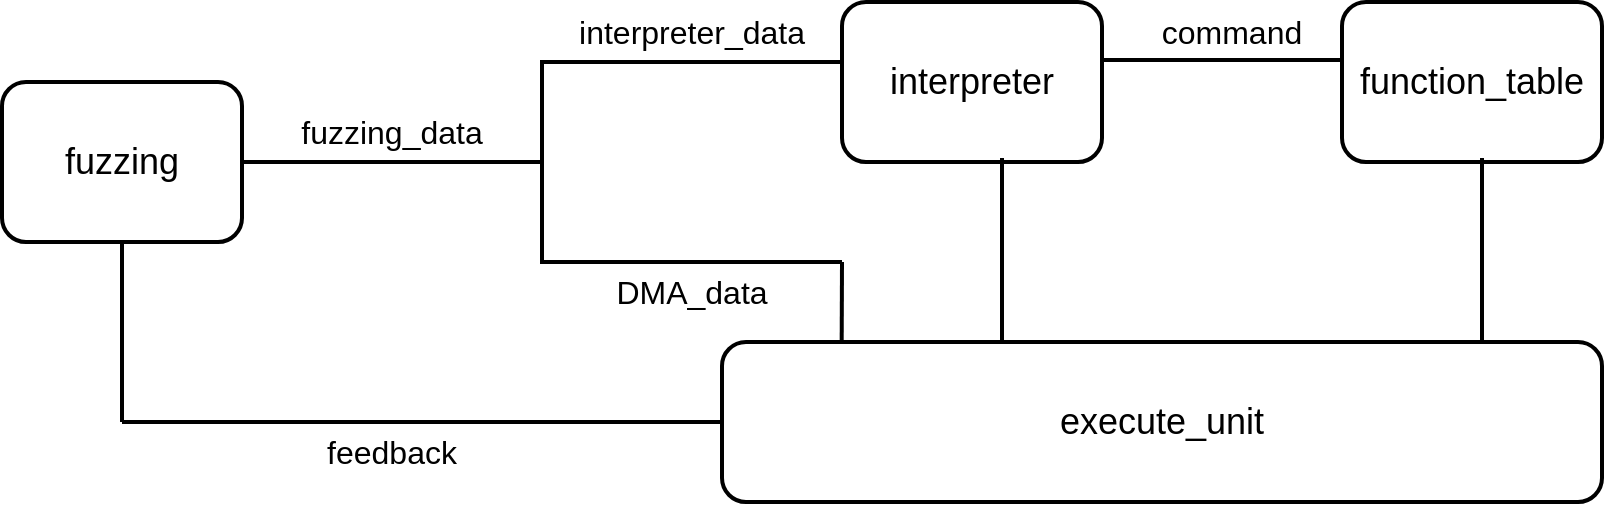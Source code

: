 <mxfile version="21.2.9" type="github">
  <diagram name="第 1 页" id="H2Xn-dTEFzZTUvxEQz6f">
    <mxGraphModel dx="2074" dy="1114" grid="1" gridSize="10" guides="1" tooltips="1" connect="1" arrows="1" fold="1" page="1" pageScale="1" pageWidth="827" pageHeight="1169" math="0" shadow="0">
      <root>
        <mxCell id="0" />
        <mxCell id="1" parent="0" />
        <mxCell id="n3JUwbXx2GlPqrzXAzb8-1" value="&lt;font style=&quot;font-size: 13px;&quot;&gt;&lt;font style=&quot;font-size: 14px;&quot;&gt;&lt;font style=&quot;font-size: 15px;&quot;&gt;&lt;font style=&quot;font-size: 16px;&quot;&gt;&lt;font style=&quot;font-size: 17px;&quot;&gt;&lt;font style=&quot;font-size: 18px;&quot;&gt;fuzzing&lt;/font&gt;&lt;/font&gt;&lt;/font&gt;&lt;/font&gt;&lt;/font&gt;&lt;/font&gt;" style="rounded=1;whiteSpace=wrap;html=1;strokeWidth=2;" vertex="1" parent="1">
          <mxGeometry x="40" y="440" width="120" height="80" as="geometry" />
        </mxCell>
        <mxCell id="n3JUwbXx2GlPqrzXAzb8-2" value="" style="strokeWidth=2;html=1;shape=mxgraph.flowchart.annotation_2;align=left;labelPosition=right;pointerEvents=1;" vertex="1" parent="1">
          <mxGeometry x="160" y="430" width="300" height="100" as="geometry" />
        </mxCell>
        <mxCell id="n3JUwbXx2GlPqrzXAzb8-3" value="&lt;font style=&quot;font-size: 13px;&quot;&gt;&lt;font style=&quot;font-size: 14px;&quot;&gt;&lt;font style=&quot;font-size: 15px;&quot;&gt;&lt;font style=&quot;font-size: 16px;&quot;&gt;fuzzing_data&lt;/font&gt;&lt;/font&gt;&lt;/font&gt;&lt;/font&gt;" style="text;html=1;strokeColor=none;fillColor=none;align=center;verticalAlign=middle;whiteSpace=wrap;rounded=0;" vertex="1" parent="1">
          <mxGeometry x="180" y="450" width="110" height="30" as="geometry" />
        </mxCell>
        <mxCell id="n3JUwbXx2GlPqrzXAzb8-4" value="&lt;font style=&quot;font-size: 13px;&quot;&gt;&lt;font style=&quot;font-size: 14px;&quot;&gt;&lt;font style=&quot;font-size: 15px;&quot;&gt;&lt;font style=&quot;font-size: 16px;&quot;&gt;DMA_data&lt;/font&gt;&lt;/font&gt;&lt;/font&gt;&lt;/font&gt;" style="text;html=1;strokeColor=none;fillColor=none;align=center;verticalAlign=middle;whiteSpace=wrap;rounded=0;" vertex="1" parent="1">
          <mxGeometry x="330" y="530" width="110" height="30" as="geometry" />
        </mxCell>
        <mxCell id="n3JUwbXx2GlPqrzXAzb8-5" value="&lt;font style=&quot;font-size: 13px;&quot;&gt;&lt;font style=&quot;font-size: 14px;&quot;&gt;&lt;font style=&quot;font-size: 15px;&quot;&gt;&lt;font style=&quot;font-size: 16px;&quot;&gt;interpreter_data&lt;/font&gt;&lt;/font&gt;&lt;/font&gt;&lt;/font&gt;" style="text;html=1;strokeColor=none;fillColor=none;align=center;verticalAlign=middle;whiteSpace=wrap;rounded=0;" vertex="1" parent="1">
          <mxGeometry x="330" y="400" width="110" height="30" as="geometry" />
        </mxCell>
        <mxCell id="n3JUwbXx2GlPqrzXAzb8-8" value="&lt;font style=&quot;font-size: 13px;&quot;&gt;&lt;font style=&quot;font-size: 14px;&quot;&gt;&lt;font style=&quot;font-size: 15px;&quot;&gt;&lt;font style=&quot;font-size: 16px;&quot;&gt;&lt;font style=&quot;font-size: 17px;&quot;&gt;&lt;font style=&quot;font-size: 18px;&quot;&gt;interpreter&lt;/font&gt;&lt;/font&gt;&lt;/font&gt;&lt;/font&gt;&lt;/font&gt;&lt;/font&gt;" style="rounded=1;whiteSpace=wrap;html=1;strokeWidth=2;" vertex="1" parent="1">
          <mxGeometry x="460" y="400" width="130" height="80" as="geometry" />
        </mxCell>
        <mxCell id="n3JUwbXx2GlPqrzXAzb8-13" value="&lt;font style=&quot;font-size: 13px;&quot;&gt;&lt;font style=&quot;font-size: 14px;&quot;&gt;&lt;font style=&quot;font-size: 15px;&quot;&gt;&lt;font style=&quot;font-size: 16px;&quot;&gt;command&lt;/font&gt;&lt;/font&gt;&lt;/font&gt;&lt;/font&gt;" style="text;html=1;strokeColor=none;fillColor=none;align=center;verticalAlign=middle;whiteSpace=wrap;rounded=0;" vertex="1" parent="1">
          <mxGeometry x="600" y="400" width="110" height="30" as="geometry" />
        </mxCell>
        <mxCell id="n3JUwbXx2GlPqrzXAzb8-14" value="" style="endArrow=none;html=1;rounded=0;strokeWidth=2;" edge="1" parent="1">
          <mxGeometry width="50" height="50" relative="1" as="geometry">
            <mxPoint x="590" y="429" as="sourcePoint" />
            <mxPoint x="710" y="429" as="targetPoint" />
          </mxGeometry>
        </mxCell>
        <mxCell id="n3JUwbXx2GlPqrzXAzb8-16" value="&lt;font style=&quot;font-size: 13px;&quot;&gt;&lt;font style=&quot;font-size: 14px;&quot;&gt;&lt;font style=&quot;font-size: 15px;&quot;&gt;&lt;font style=&quot;font-size: 16px;&quot;&gt;&lt;font style=&quot;font-size: 17px;&quot;&gt;&lt;font style=&quot;font-size: 18px;&quot;&gt;function&lt;/font&gt;&lt;/font&gt;&lt;/font&gt;&lt;/font&gt;&lt;/font&gt;&lt;/font&gt;&lt;font style=&quot;font-size: 19px;&quot;&gt;&lt;font style=&quot;font-size: 18px;&quot;&gt;_table&lt;/font&gt;&lt;/font&gt;" style="rounded=1;whiteSpace=wrap;html=1;strokeWidth=2;" vertex="1" parent="1">
          <mxGeometry x="710" y="400" width="130" height="80" as="geometry" />
        </mxCell>
        <mxCell id="n3JUwbXx2GlPqrzXAzb8-17" value="&lt;font style=&quot;font-size: 18px;&quot;&gt;execute_unit&lt;br&gt;&lt;/font&gt;" style="rounded=1;whiteSpace=wrap;html=1;strokeWidth=2;" vertex="1" parent="1">
          <mxGeometry x="400" y="570" width="440" height="80" as="geometry" />
        </mxCell>
        <mxCell id="n3JUwbXx2GlPqrzXAzb8-19" value="" style="endArrow=none;html=1;rounded=0;strokeWidth=2;" edge="1" parent="1">
          <mxGeometry width="50" height="50" relative="1" as="geometry">
            <mxPoint x="540" y="570" as="sourcePoint" />
            <mxPoint x="540" y="478" as="targetPoint" />
          </mxGeometry>
        </mxCell>
        <mxCell id="n3JUwbXx2GlPqrzXAzb8-20" value="" style="endArrow=none;html=1;rounded=0;strokeWidth=2;" edge="1" parent="1">
          <mxGeometry width="50" height="50" relative="1" as="geometry">
            <mxPoint x="780" y="570" as="sourcePoint" />
            <mxPoint x="780" y="478" as="targetPoint" />
          </mxGeometry>
        </mxCell>
        <mxCell id="n3JUwbXx2GlPqrzXAzb8-21" value="" style="endArrow=none;html=1;rounded=0;exitX=0.136;exitY=0.013;exitDx=0;exitDy=0;exitPerimeter=0;strokeWidth=2;" edge="1" parent="1" source="n3JUwbXx2GlPqrzXAzb8-17">
          <mxGeometry width="50" height="50" relative="1" as="geometry">
            <mxPoint x="410" y="580" as="sourcePoint" />
            <mxPoint x="460" y="530" as="targetPoint" />
          </mxGeometry>
        </mxCell>
        <mxCell id="n3JUwbXx2GlPqrzXAzb8-24" value="" style="endArrow=none;html=1;rounded=0;strokeWidth=2;" edge="1" parent="1">
          <mxGeometry width="50" height="50" relative="1" as="geometry">
            <mxPoint x="100" y="610" as="sourcePoint" />
            <mxPoint x="400" y="610" as="targetPoint" />
          </mxGeometry>
        </mxCell>
        <mxCell id="n3JUwbXx2GlPqrzXAzb8-27" value="" style="endArrow=none;html=1;rounded=0;entryX=0.5;entryY=1;entryDx=0;entryDy=0;strokeWidth=2;" edge="1" parent="1" target="n3JUwbXx2GlPqrzXAzb8-1">
          <mxGeometry width="50" height="50" relative="1" as="geometry">
            <mxPoint x="100" y="610" as="sourcePoint" />
            <mxPoint x="330" y="840" as="targetPoint" />
          </mxGeometry>
        </mxCell>
        <mxCell id="n3JUwbXx2GlPqrzXAzb8-28" value="&lt;font style=&quot;font-size: 13px;&quot;&gt;&lt;font style=&quot;font-size: 14px;&quot;&gt;&lt;font style=&quot;font-size: 15px;&quot;&gt;&lt;font style=&quot;font-size: 16px;&quot;&gt;feedback&lt;/font&gt;&lt;/font&gt;&lt;/font&gt;&lt;/font&gt;" style="text;html=1;strokeColor=none;fillColor=none;align=center;verticalAlign=middle;whiteSpace=wrap;rounded=0;" vertex="1" parent="1">
          <mxGeometry x="180" y="610" width="110" height="30" as="geometry" />
        </mxCell>
      </root>
    </mxGraphModel>
  </diagram>
</mxfile>
